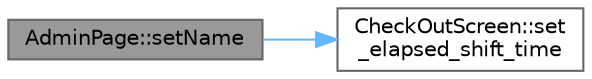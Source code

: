 digraph "AdminPage::setName"
{
 // LATEX_PDF_SIZE
  bgcolor="transparent";
  edge [fontname=Helvetica,fontsize=10,labelfontname=Helvetica,labelfontsize=10];
  node [fontname=Helvetica,fontsize=10,shape=box,height=0.2,width=0.4];
  rankdir="LR";
  Node1 [id="Node000001",label="AdminPage::setName",height=0.2,width=0.4,color="gray40", fillcolor="grey60", style="filled", fontcolor="black",tooltip="This function sets the name of the manager in the label."];
  Node1 -> Node2 [id="edge1_Node000001_Node000002",color="steelblue1",style="solid",tooltip=" "];
  Node2 [id="Node000002",label="CheckOutScreen::set\l_elapsed_shift_time",height=0.2,width=0.4,color="grey40", fillcolor="white", style="filled",URL="$class_check_out_screen.html#ad217eb0f29b29b0f02f86ce452abe11d",tooltip="This function sets the elapsed shift time."];
}
